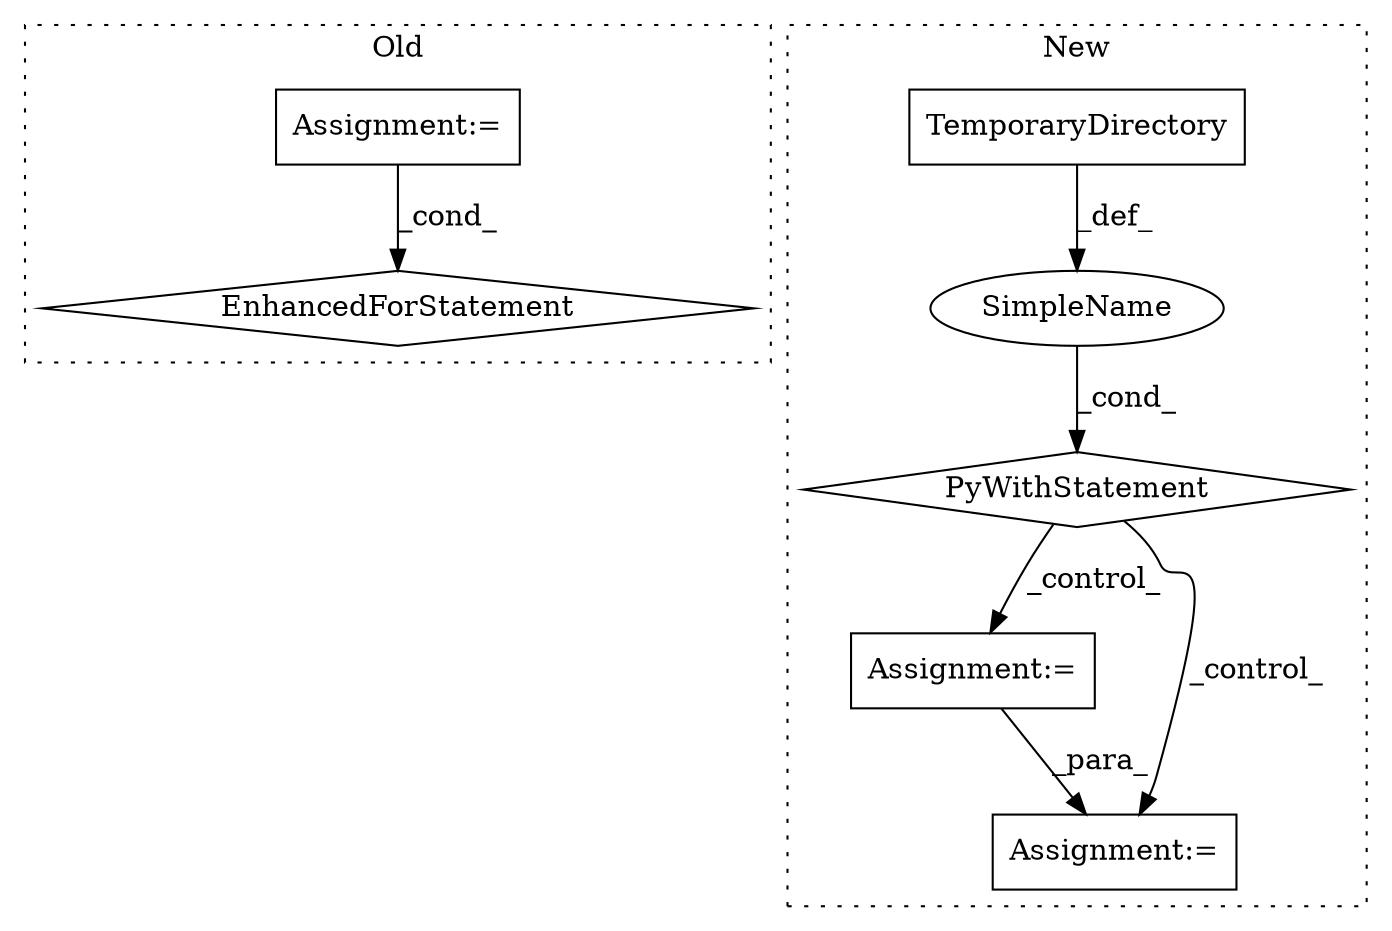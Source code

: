 digraph G {
subgraph cluster0 {
1 [label="EnhancedForStatement" a="70" s="5770,5839" l="53,2" shape="diamond"];
3 [label="Assignment:=" a="7" s="5770,5839" l="53,2" shape="box"];
label = "Old";
style="dotted";
}
subgraph cluster1 {
2 [label="TemporaryDirectory" a="32" s="5772" l="20" shape="box"];
4 [label="Assignment:=" a="7" s="5836" l="1" shape="box"];
5 [label="SimpleName" a="42" s="" l="" shape="ellipse"];
6 [label="PyWithStatement" a="104" s="5753,5792" l="10,2" shape="diamond"];
7 [label="Assignment:=" a="7" s="5931" l="1" shape="box"];
label = "New";
style="dotted";
}
2 -> 5 [label="_def_"];
3 -> 1 [label="_cond_"];
4 -> 7 [label="_para_"];
5 -> 6 [label="_cond_"];
6 -> 7 [label="_control_"];
6 -> 4 [label="_control_"];
}